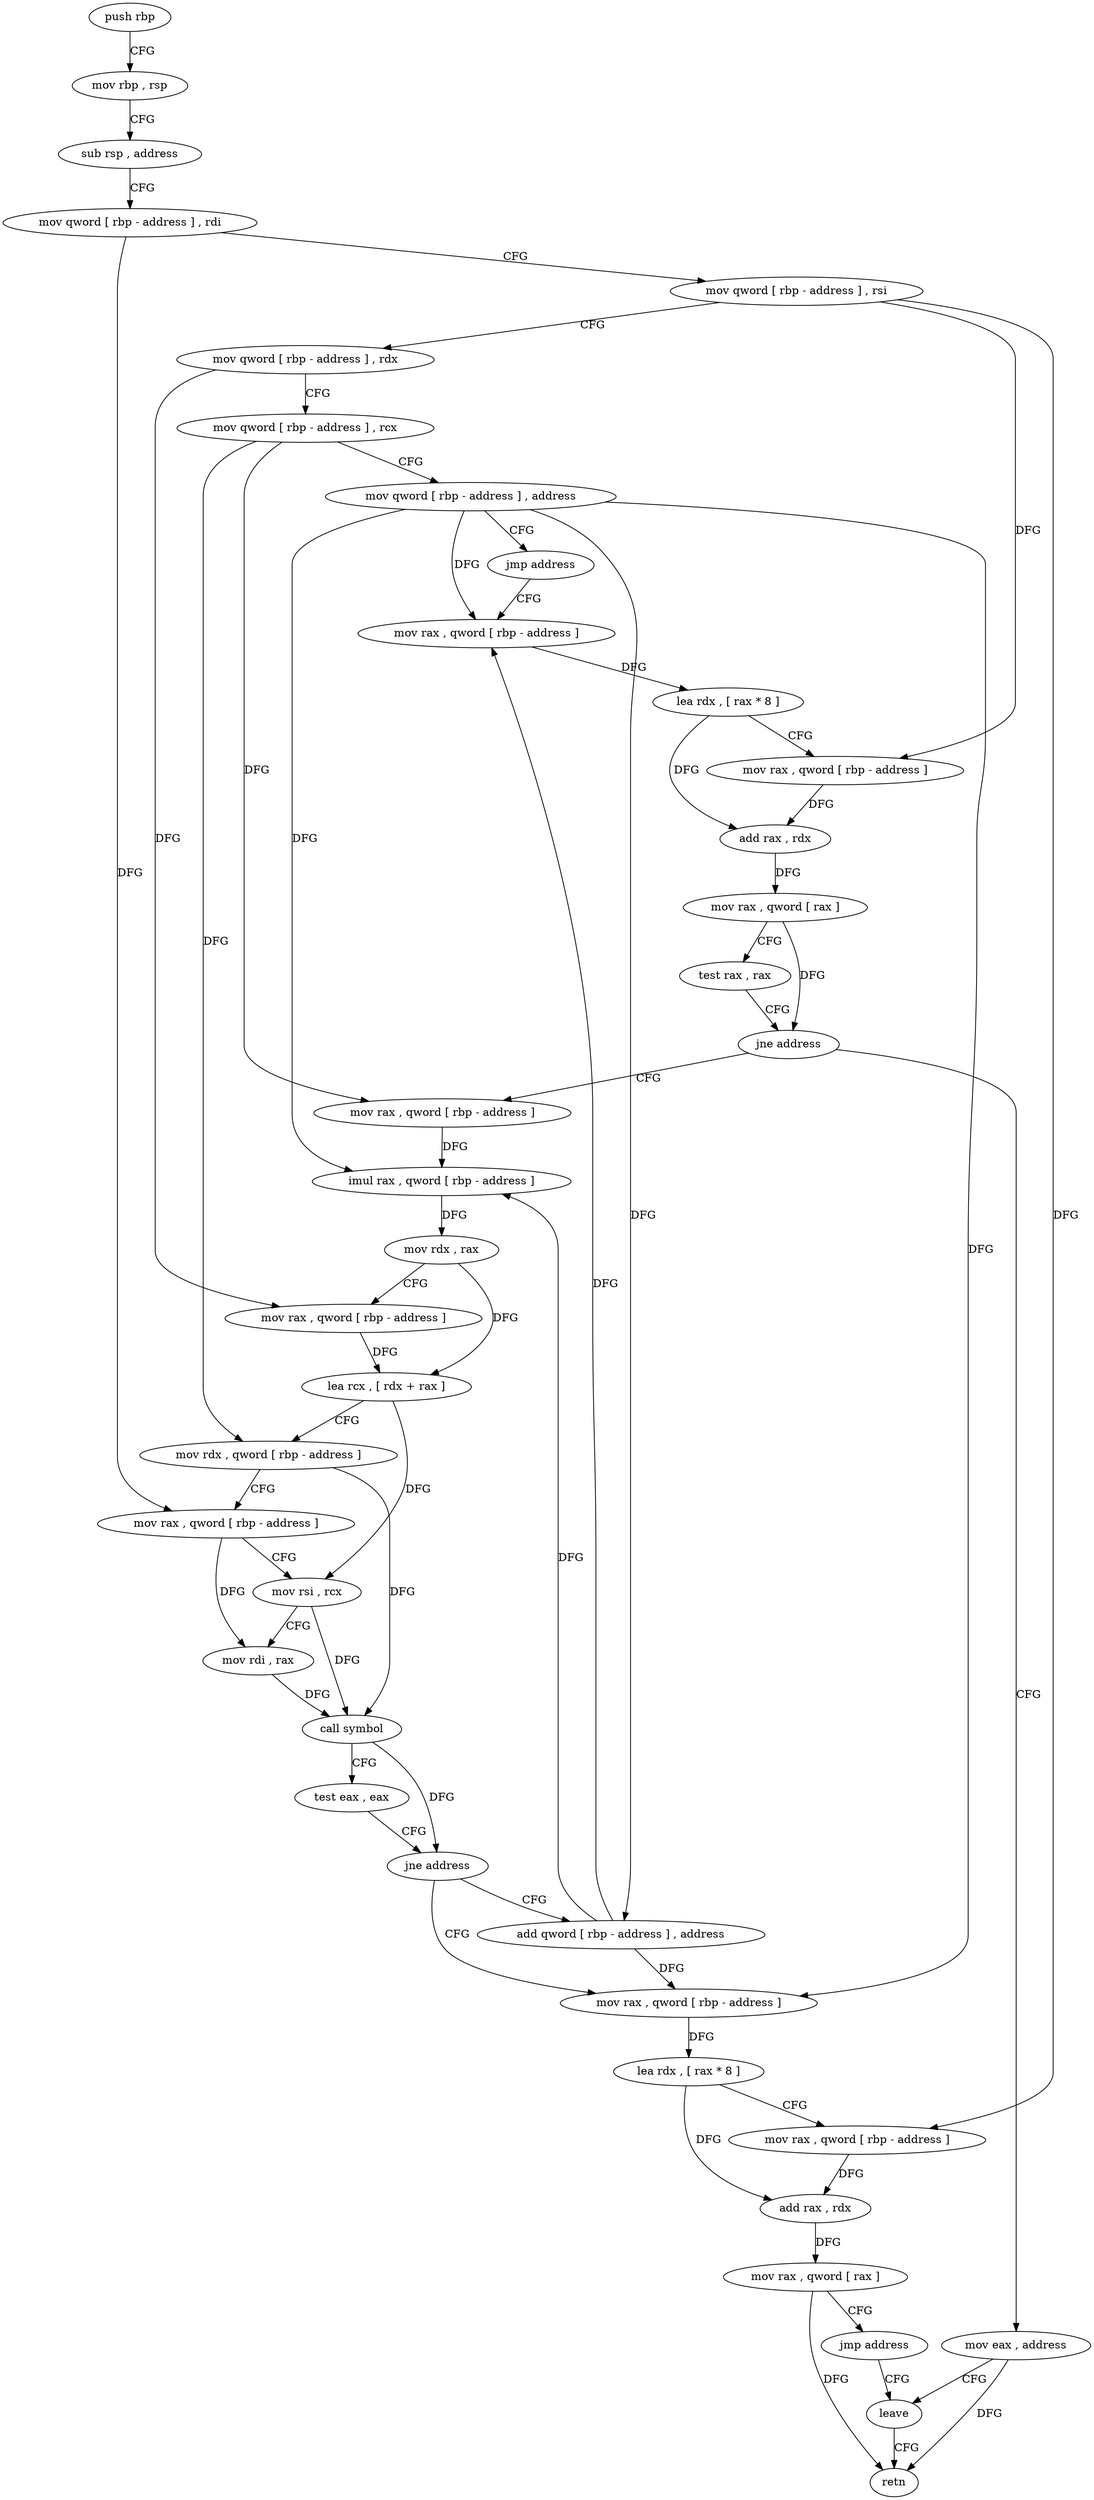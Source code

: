 digraph "func" {
"4490045" [label = "push rbp" ]
"4490046" [label = "mov rbp , rsp" ]
"4490049" [label = "sub rsp , address" ]
"4490053" [label = "mov qword [ rbp - address ] , rdi" ]
"4490057" [label = "mov qword [ rbp - address ] , rsi" ]
"4490061" [label = "mov qword [ rbp - address ] , rdx" ]
"4490065" [label = "mov qword [ rbp - address ] , rcx" ]
"4490069" [label = "mov qword [ rbp - address ] , address" ]
"4490077" [label = "jmp address" ]
"4490151" [label = "mov rax , qword [ rbp - address ]" ]
"4490155" [label = "lea rdx , [ rax * 8 ]" ]
"4490163" [label = "mov rax , qword [ rbp - address ]" ]
"4490167" [label = "add rax , rdx" ]
"4490170" [label = "mov rax , qword [ rax ]" ]
"4490173" [label = "test rax , rax" ]
"4490176" [label = "jne address" ]
"4490079" [label = "mov rax , qword [ rbp - address ]" ]
"4490178" [label = "mov eax , address" ]
"4490083" [label = "imul rax , qword [ rbp - address ]" ]
"4490088" [label = "mov rdx , rax" ]
"4490091" [label = "mov rax , qword [ rbp - address ]" ]
"4490095" [label = "lea rcx , [ rdx + rax ]" ]
"4490099" [label = "mov rdx , qword [ rbp - address ]" ]
"4490103" [label = "mov rax , qword [ rbp - address ]" ]
"4490107" [label = "mov rsi , rcx" ]
"4490110" [label = "mov rdi , rax" ]
"4490113" [label = "call symbol" ]
"4490118" [label = "test eax , eax" ]
"4490120" [label = "jne address" ]
"4490146" [label = "add qword [ rbp - address ] , address" ]
"4490122" [label = "mov rax , qword [ rbp - address ]" ]
"4490183" [label = "leave" ]
"4490126" [label = "lea rdx , [ rax * 8 ]" ]
"4490134" [label = "mov rax , qword [ rbp - address ]" ]
"4490138" [label = "add rax , rdx" ]
"4490141" [label = "mov rax , qword [ rax ]" ]
"4490144" [label = "jmp address" ]
"4490184" [label = "retn" ]
"4490045" -> "4490046" [ label = "CFG" ]
"4490046" -> "4490049" [ label = "CFG" ]
"4490049" -> "4490053" [ label = "CFG" ]
"4490053" -> "4490057" [ label = "CFG" ]
"4490053" -> "4490103" [ label = "DFG" ]
"4490057" -> "4490061" [ label = "CFG" ]
"4490057" -> "4490163" [ label = "DFG" ]
"4490057" -> "4490134" [ label = "DFG" ]
"4490061" -> "4490065" [ label = "CFG" ]
"4490061" -> "4490091" [ label = "DFG" ]
"4490065" -> "4490069" [ label = "CFG" ]
"4490065" -> "4490079" [ label = "DFG" ]
"4490065" -> "4490099" [ label = "DFG" ]
"4490069" -> "4490077" [ label = "CFG" ]
"4490069" -> "4490151" [ label = "DFG" ]
"4490069" -> "4490083" [ label = "DFG" ]
"4490069" -> "4490146" [ label = "DFG" ]
"4490069" -> "4490122" [ label = "DFG" ]
"4490077" -> "4490151" [ label = "CFG" ]
"4490151" -> "4490155" [ label = "DFG" ]
"4490155" -> "4490163" [ label = "CFG" ]
"4490155" -> "4490167" [ label = "DFG" ]
"4490163" -> "4490167" [ label = "DFG" ]
"4490167" -> "4490170" [ label = "DFG" ]
"4490170" -> "4490173" [ label = "CFG" ]
"4490170" -> "4490176" [ label = "DFG" ]
"4490173" -> "4490176" [ label = "CFG" ]
"4490176" -> "4490079" [ label = "CFG" ]
"4490176" -> "4490178" [ label = "CFG" ]
"4490079" -> "4490083" [ label = "DFG" ]
"4490178" -> "4490183" [ label = "CFG" ]
"4490178" -> "4490184" [ label = "DFG" ]
"4490083" -> "4490088" [ label = "DFG" ]
"4490088" -> "4490091" [ label = "CFG" ]
"4490088" -> "4490095" [ label = "DFG" ]
"4490091" -> "4490095" [ label = "DFG" ]
"4490095" -> "4490099" [ label = "CFG" ]
"4490095" -> "4490107" [ label = "DFG" ]
"4490099" -> "4490103" [ label = "CFG" ]
"4490099" -> "4490113" [ label = "DFG" ]
"4490103" -> "4490107" [ label = "CFG" ]
"4490103" -> "4490110" [ label = "DFG" ]
"4490107" -> "4490110" [ label = "CFG" ]
"4490107" -> "4490113" [ label = "DFG" ]
"4490110" -> "4490113" [ label = "DFG" ]
"4490113" -> "4490118" [ label = "CFG" ]
"4490113" -> "4490120" [ label = "DFG" ]
"4490118" -> "4490120" [ label = "CFG" ]
"4490120" -> "4490146" [ label = "CFG" ]
"4490120" -> "4490122" [ label = "CFG" ]
"4490146" -> "4490151" [ label = "DFG" ]
"4490146" -> "4490083" [ label = "DFG" ]
"4490146" -> "4490122" [ label = "DFG" ]
"4490122" -> "4490126" [ label = "DFG" ]
"4490183" -> "4490184" [ label = "CFG" ]
"4490126" -> "4490134" [ label = "CFG" ]
"4490126" -> "4490138" [ label = "DFG" ]
"4490134" -> "4490138" [ label = "DFG" ]
"4490138" -> "4490141" [ label = "DFG" ]
"4490141" -> "4490144" [ label = "CFG" ]
"4490141" -> "4490184" [ label = "DFG" ]
"4490144" -> "4490183" [ label = "CFG" ]
}
